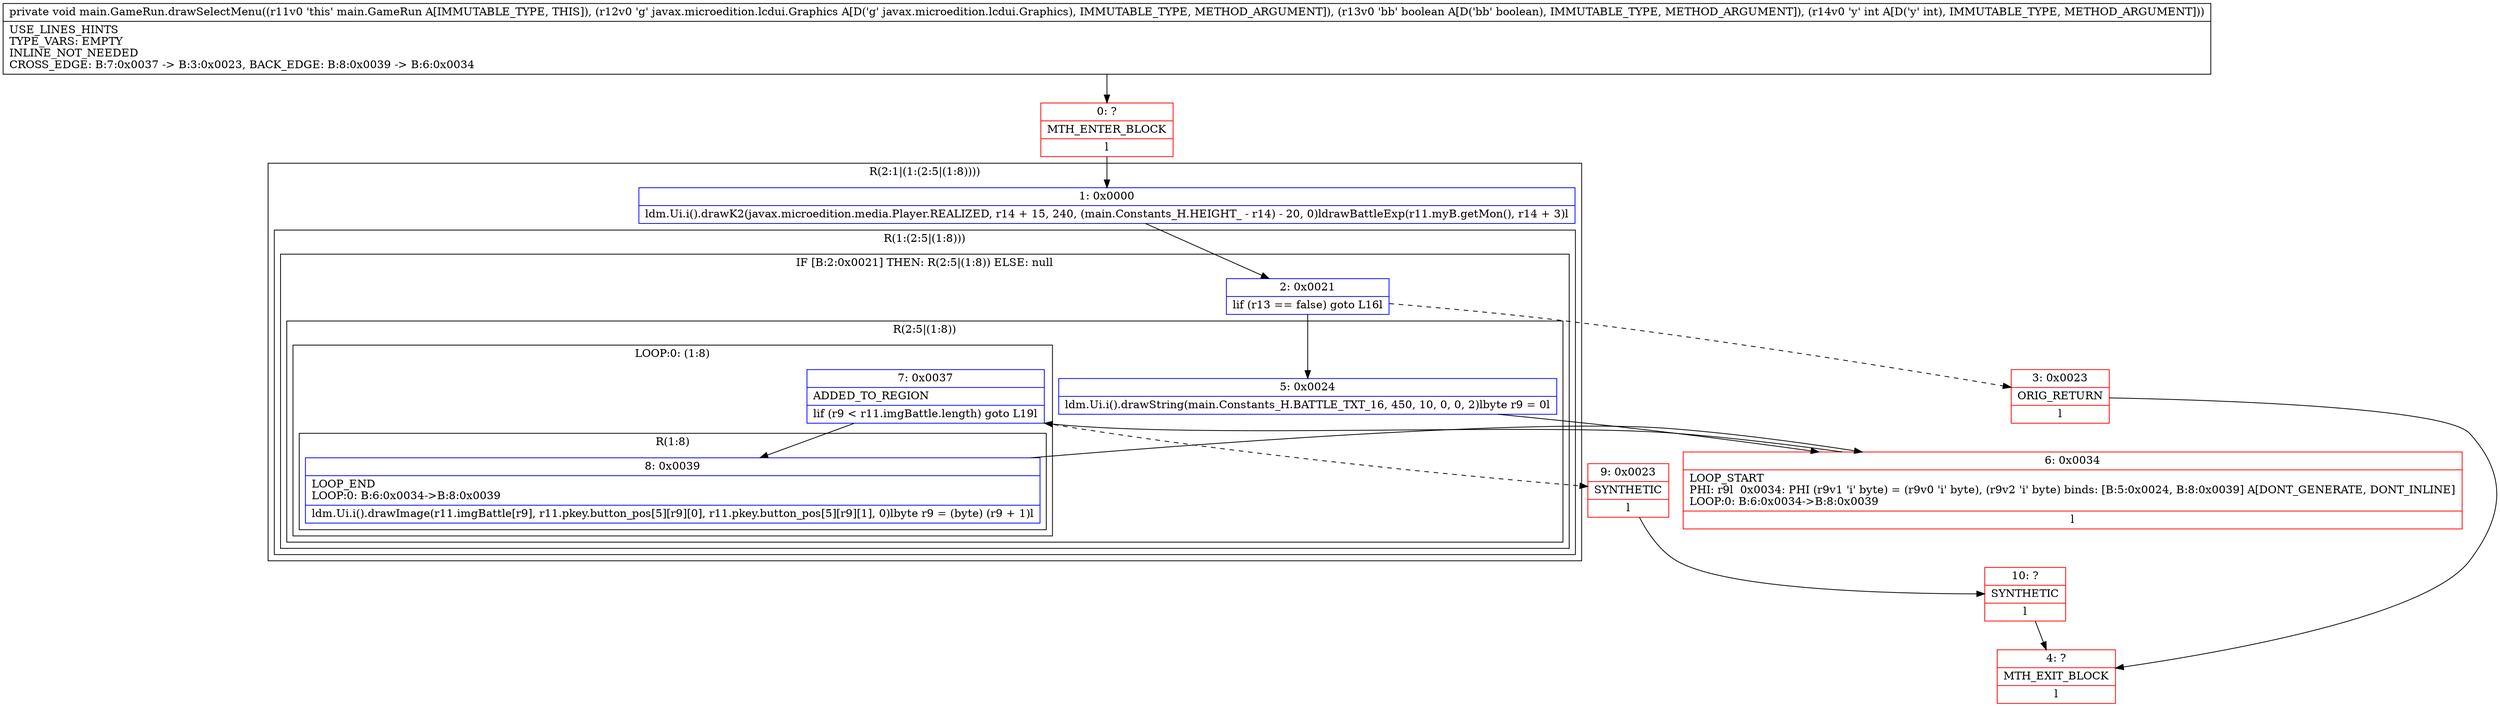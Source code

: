 digraph "CFG formain.GameRun.drawSelectMenu(Ljavax\/microedition\/lcdui\/Graphics;ZI)V" {
subgraph cluster_Region_445137049 {
label = "R(2:1|(1:(2:5|(1:8))))";
node [shape=record,color=blue];
Node_1 [shape=record,label="{1\:\ 0x0000|ldm.Ui.i().drawK2(javax.microedition.media.Player.REALIZED, r14 + 15, 240, (main.Constants_H.HEIGHT_ \- r14) \- 20, 0)ldrawBattleExp(r11.myB.getMon(), r14 + 3)l}"];
subgraph cluster_Region_593947318 {
label = "R(1:(2:5|(1:8)))";
node [shape=record,color=blue];
subgraph cluster_IfRegion_1113582364 {
label = "IF [B:2:0x0021] THEN: R(2:5|(1:8)) ELSE: null";
node [shape=record,color=blue];
Node_2 [shape=record,label="{2\:\ 0x0021|lif (r13 == false) goto L16l}"];
subgraph cluster_Region_1238478079 {
label = "R(2:5|(1:8))";
node [shape=record,color=blue];
Node_5 [shape=record,label="{5\:\ 0x0024|ldm.Ui.i().drawString(main.Constants_H.BATTLE_TXT_16, 450, 10, 0, 0, 2)lbyte r9 = 0l}"];
subgraph cluster_LoopRegion_658608040 {
label = "LOOP:0: (1:8)";
node [shape=record,color=blue];
Node_7 [shape=record,label="{7\:\ 0x0037|ADDED_TO_REGION\l|lif (r9 \< r11.imgBattle.length) goto L19l}"];
subgraph cluster_Region_704035428 {
label = "R(1:8)";
node [shape=record,color=blue];
Node_8 [shape=record,label="{8\:\ 0x0039|LOOP_END\lLOOP:0: B:6:0x0034\-\>B:8:0x0039\l|ldm.Ui.i().drawImage(r11.imgBattle[r9], r11.pkey.button_pos[5][r9][0], r11.pkey.button_pos[5][r9][1], 0)lbyte r9 = (byte) (r9 + 1)l}"];
}
}
}
}
}
}
Node_0 [shape=record,color=red,label="{0\:\ ?|MTH_ENTER_BLOCK\l|l}"];
Node_3 [shape=record,color=red,label="{3\:\ 0x0023|ORIG_RETURN\l|l}"];
Node_4 [shape=record,color=red,label="{4\:\ ?|MTH_EXIT_BLOCK\l|l}"];
Node_6 [shape=record,color=red,label="{6\:\ 0x0034|LOOP_START\lPHI: r9l  0x0034: PHI (r9v1 'i' byte) = (r9v0 'i' byte), (r9v2 'i' byte) binds: [B:5:0x0024, B:8:0x0039] A[DONT_GENERATE, DONT_INLINE]\lLOOP:0: B:6:0x0034\-\>B:8:0x0039\l|l}"];
Node_9 [shape=record,color=red,label="{9\:\ 0x0023|SYNTHETIC\l|l}"];
Node_10 [shape=record,color=red,label="{10\:\ ?|SYNTHETIC\l|l}"];
MethodNode[shape=record,label="{private void main.GameRun.drawSelectMenu((r11v0 'this' main.GameRun A[IMMUTABLE_TYPE, THIS]), (r12v0 'g' javax.microedition.lcdui.Graphics A[D('g' javax.microedition.lcdui.Graphics), IMMUTABLE_TYPE, METHOD_ARGUMENT]), (r13v0 'bb' boolean A[D('bb' boolean), IMMUTABLE_TYPE, METHOD_ARGUMENT]), (r14v0 'y' int A[D('y' int), IMMUTABLE_TYPE, METHOD_ARGUMENT]))  | USE_LINES_HINTS\lTYPE_VARS: EMPTY\lINLINE_NOT_NEEDED\lCROSS_EDGE: B:7:0x0037 \-\> B:3:0x0023, BACK_EDGE: B:8:0x0039 \-\> B:6:0x0034\l}"];
MethodNode -> Node_0;
Node_1 -> Node_2;
Node_2 -> Node_3[style=dashed];
Node_2 -> Node_5;
Node_5 -> Node_6;
Node_7 -> Node_8;
Node_7 -> Node_9[style=dashed];
Node_8 -> Node_6;
Node_0 -> Node_1;
Node_3 -> Node_4;
Node_6 -> Node_7;
Node_9 -> Node_10;
Node_10 -> Node_4;
}

